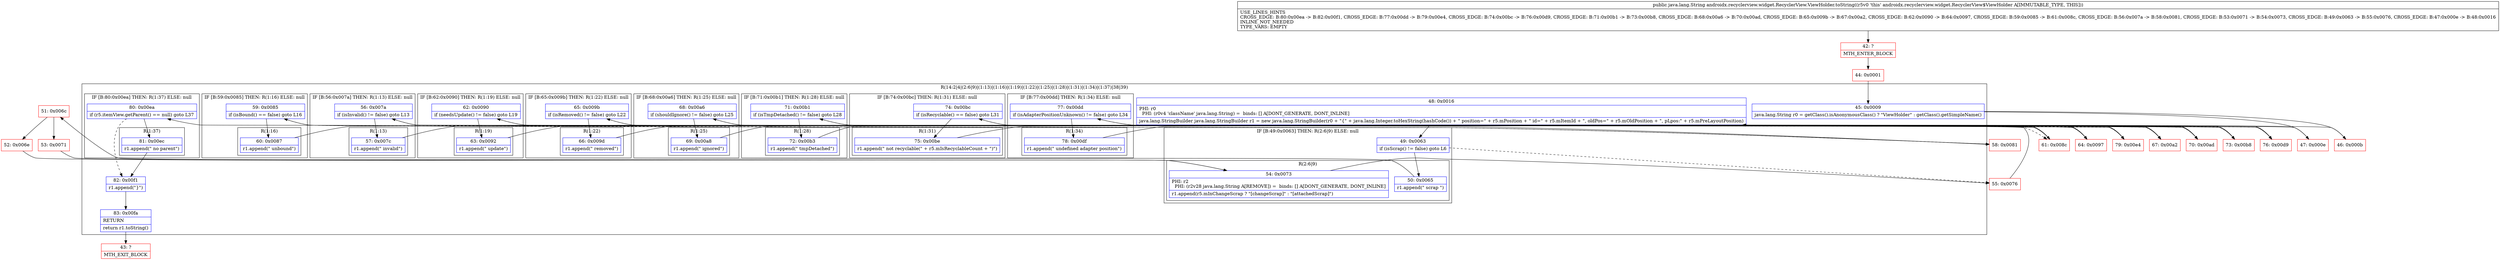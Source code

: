 digraph "CFG forandroidx.recyclerview.widget.RecyclerView.ViewHolder.toString()Ljava\/lang\/String;" {
subgraph cluster_Region_1862928256 {
label = "R(14:2|4|(2:6|9)|(1:13)|(1:16)|(1:19)|(1:22)|(1:25)|(1:28)|(1:31)|(1:34)|(1:37)|38|39)";
node [shape=record,color=blue];
Node_45 [shape=record,label="{45\:\ 0x0009|java.lang.String r0 = getClass().isAnonymousClass() ? \"ViewHolder\" : getClass().getSimpleName()\l}"];
Node_48 [shape=record,label="{48\:\ 0x0016|PHI: r0 \l  PHI: (r0v4 'className' java.lang.String) =  binds: [] A[DONT_GENERATE, DONT_INLINE]\l|java.lang.StringBuilder java.lang.StringBuilder r1 = new java.lang.StringBuilder(r0 + \"\{\" + java.lang.Integer.toHexString(hashCode()) + \" position=\" + r5.mPosition + \" id=\" + r5.mItemId + \", oldPos=\" + r5.mOldPosition + \", pLpos:\" + r5.mPreLayoutPosition)\l}"];
subgraph cluster_IfRegion_1119376228 {
label = "IF [B:49:0x0063] THEN: R(2:6|9) ELSE: null";
node [shape=record,color=blue];
Node_49 [shape=record,label="{49\:\ 0x0063|if (isScrap() != false) goto L6\l}"];
subgraph cluster_Region_221964451 {
label = "R(2:6|9)";
node [shape=record,color=blue];
Node_50 [shape=record,label="{50\:\ 0x0065|r1.append(\" scrap \")\l}"];
Node_54 [shape=record,label="{54\:\ 0x0073|PHI: r2 \l  PHI: (r2v28 java.lang.String A[REMOVE]) =  binds: [] A[DONT_GENERATE, DONT_INLINE]\l|r1.append(r5.mInChangeScrap ? \"[changeScrap]\" : \"[attachedScrap]\")\l}"];
}
}
subgraph cluster_IfRegion_1086738221 {
label = "IF [B:56:0x007a] THEN: R(1:13) ELSE: null";
node [shape=record,color=blue];
Node_56 [shape=record,label="{56\:\ 0x007a|if (isInvalid() != false) goto L13\l}"];
subgraph cluster_Region_1977025563 {
label = "R(1:13)";
node [shape=record,color=blue];
Node_57 [shape=record,label="{57\:\ 0x007c|r1.append(\" invalid\")\l}"];
}
}
subgraph cluster_IfRegion_2051853273 {
label = "IF [B:59:0x0085] THEN: R(1:16) ELSE: null";
node [shape=record,color=blue];
Node_59 [shape=record,label="{59\:\ 0x0085|if (isBound() == false) goto L16\l}"];
subgraph cluster_Region_2018191141 {
label = "R(1:16)";
node [shape=record,color=blue];
Node_60 [shape=record,label="{60\:\ 0x0087|r1.append(\" unbound\")\l}"];
}
}
subgraph cluster_IfRegion_864346691 {
label = "IF [B:62:0x0090] THEN: R(1:19) ELSE: null";
node [shape=record,color=blue];
Node_62 [shape=record,label="{62\:\ 0x0090|if (needsUpdate() != false) goto L19\l}"];
subgraph cluster_Region_1195510187 {
label = "R(1:19)";
node [shape=record,color=blue];
Node_63 [shape=record,label="{63\:\ 0x0092|r1.append(\" update\")\l}"];
}
}
subgraph cluster_IfRegion_866624548 {
label = "IF [B:65:0x009b] THEN: R(1:22) ELSE: null";
node [shape=record,color=blue];
Node_65 [shape=record,label="{65\:\ 0x009b|if (isRemoved() != false) goto L22\l}"];
subgraph cluster_Region_501718544 {
label = "R(1:22)";
node [shape=record,color=blue];
Node_66 [shape=record,label="{66\:\ 0x009d|r1.append(\" removed\")\l}"];
}
}
subgraph cluster_IfRegion_1097476698 {
label = "IF [B:68:0x00a6] THEN: R(1:25) ELSE: null";
node [shape=record,color=blue];
Node_68 [shape=record,label="{68\:\ 0x00a6|if (shouldIgnore() != false) goto L25\l}"];
subgraph cluster_Region_1348318827 {
label = "R(1:25)";
node [shape=record,color=blue];
Node_69 [shape=record,label="{69\:\ 0x00a8|r1.append(\" ignored\")\l}"];
}
}
subgraph cluster_IfRegion_1566843821 {
label = "IF [B:71:0x00b1] THEN: R(1:28) ELSE: null";
node [shape=record,color=blue];
Node_71 [shape=record,label="{71\:\ 0x00b1|if (isTmpDetached() != false) goto L28\l}"];
subgraph cluster_Region_1905181002 {
label = "R(1:28)";
node [shape=record,color=blue];
Node_72 [shape=record,label="{72\:\ 0x00b3|r1.append(\" tmpDetached\")\l}"];
}
}
subgraph cluster_IfRegion_1231443128 {
label = "IF [B:74:0x00bc] THEN: R(1:31) ELSE: null";
node [shape=record,color=blue];
Node_74 [shape=record,label="{74\:\ 0x00bc|if (isRecyclable() == false) goto L31\l}"];
subgraph cluster_Region_643203457 {
label = "R(1:31)";
node [shape=record,color=blue];
Node_75 [shape=record,label="{75\:\ 0x00be|r1.append(\" not recyclable(\" + r5.mIsRecyclableCount + \")\")\l}"];
}
}
subgraph cluster_IfRegion_1198415668 {
label = "IF [B:77:0x00dd] THEN: R(1:34) ELSE: null";
node [shape=record,color=blue];
Node_77 [shape=record,label="{77\:\ 0x00dd|if (isAdapterPositionUnknown() != false) goto L34\l}"];
subgraph cluster_Region_123767877 {
label = "R(1:34)";
node [shape=record,color=blue];
Node_78 [shape=record,label="{78\:\ 0x00df|r1.append(\" undefined adapter position\")\l}"];
}
}
subgraph cluster_IfRegion_1472628089 {
label = "IF [B:80:0x00ea] THEN: R(1:37) ELSE: null";
node [shape=record,color=blue];
Node_80 [shape=record,label="{80\:\ 0x00ea|if (r5.itemView.getParent() == null) goto L37\l}"];
subgraph cluster_Region_976456748 {
label = "R(1:37)";
node [shape=record,color=blue];
Node_81 [shape=record,label="{81\:\ 0x00ec|r1.append(\" no parent\")\l}"];
}
}
Node_82 [shape=record,label="{82\:\ 0x00f1|r1.append(\"\}\")\l}"];
Node_83 [shape=record,label="{83\:\ 0x00fa|RETURN\l|return r1.toString()\l}"];
}
Node_42 [shape=record,color=red,label="{42\:\ ?|MTH_ENTER_BLOCK\l}"];
Node_44 [shape=record,color=red,label="{44\:\ 0x0001}"];
Node_46 [shape=record,color=red,label="{46\:\ 0x000b}"];
Node_51 [shape=record,color=red,label="{51\:\ 0x006c}"];
Node_52 [shape=record,color=red,label="{52\:\ 0x006e}"];
Node_53 [shape=record,color=red,label="{53\:\ 0x0071}"];
Node_55 [shape=record,color=red,label="{55\:\ 0x0076}"];
Node_58 [shape=record,color=red,label="{58\:\ 0x0081}"];
Node_61 [shape=record,color=red,label="{61\:\ 0x008c}"];
Node_64 [shape=record,color=red,label="{64\:\ 0x0097}"];
Node_67 [shape=record,color=red,label="{67\:\ 0x00a2}"];
Node_70 [shape=record,color=red,label="{70\:\ 0x00ad}"];
Node_73 [shape=record,color=red,label="{73\:\ 0x00b8}"];
Node_76 [shape=record,color=red,label="{76\:\ 0x00d9}"];
Node_79 [shape=record,color=red,label="{79\:\ 0x00e4}"];
Node_43 [shape=record,color=red,label="{43\:\ ?|MTH_EXIT_BLOCK\l}"];
Node_47 [shape=record,color=red,label="{47\:\ 0x000e}"];
MethodNode[shape=record,label="{public java.lang.String androidx.recyclerview.widget.RecyclerView.ViewHolder.toString((r5v0 'this' androidx.recyclerview.widget.RecyclerView$ViewHolder A[IMMUTABLE_TYPE, THIS]))  | USE_LINES_HINTS\lCROSS_EDGE: B:80:0x00ea \-\> B:82:0x00f1, CROSS_EDGE: B:77:0x00dd \-\> B:79:0x00e4, CROSS_EDGE: B:74:0x00bc \-\> B:76:0x00d9, CROSS_EDGE: B:71:0x00b1 \-\> B:73:0x00b8, CROSS_EDGE: B:68:0x00a6 \-\> B:70:0x00ad, CROSS_EDGE: B:65:0x009b \-\> B:67:0x00a2, CROSS_EDGE: B:62:0x0090 \-\> B:64:0x0097, CROSS_EDGE: B:59:0x0085 \-\> B:61:0x008c, CROSS_EDGE: B:56:0x007a \-\> B:58:0x0081, CROSS_EDGE: B:53:0x0071 \-\> B:54:0x0073, CROSS_EDGE: B:49:0x0063 \-\> B:55:0x0076, CROSS_EDGE: B:47:0x000e \-\> B:48:0x0016\lINLINE_NOT_NEEDED\lTYPE_VARS: EMPTY\l}"];
MethodNode -> Node_42;Node_45 -> Node_46;
Node_45 -> Node_47;
Node_48 -> Node_49;
Node_49 -> Node_50;
Node_49 -> Node_55[style=dashed];
Node_50 -> Node_51;
Node_54 -> Node_55;
Node_56 -> Node_57;
Node_56 -> Node_58[style=dashed];
Node_57 -> Node_58;
Node_59 -> Node_60;
Node_59 -> Node_61[style=dashed];
Node_60 -> Node_61;
Node_62 -> Node_63;
Node_62 -> Node_64[style=dashed];
Node_63 -> Node_64;
Node_65 -> Node_66;
Node_65 -> Node_67[style=dashed];
Node_66 -> Node_67;
Node_68 -> Node_69;
Node_68 -> Node_70[style=dashed];
Node_69 -> Node_70;
Node_71 -> Node_72;
Node_71 -> Node_73[style=dashed];
Node_72 -> Node_73;
Node_74 -> Node_75;
Node_74 -> Node_76[style=dashed];
Node_75 -> Node_76;
Node_77 -> Node_78;
Node_77 -> Node_79[style=dashed];
Node_78 -> Node_79;
Node_80 -> Node_81;
Node_80 -> Node_82[style=dashed];
Node_81 -> Node_82;
Node_82 -> Node_83;
Node_83 -> Node_43;
Node_42 -> Node_44;
Node_44 -> Node_45;
Node_46 -> Node_48;
Node_51 -> Node_52;
Node_51 -> Node_53;
Node_52 -> Node_54;
Node_53 -> Node_54;
Node_55 -> Node_56;
Node_58 -> Node_59;
Node_61 -> Node_62;
Node_64 -> Node_65;
Node_67 -> Node_68;
Node_70 -> Node_71;
Node_73 -> Node_74;
Node_76 -> Node_77;
Node_79 -> Node_80;
Node_47 -> Node_48;
}

